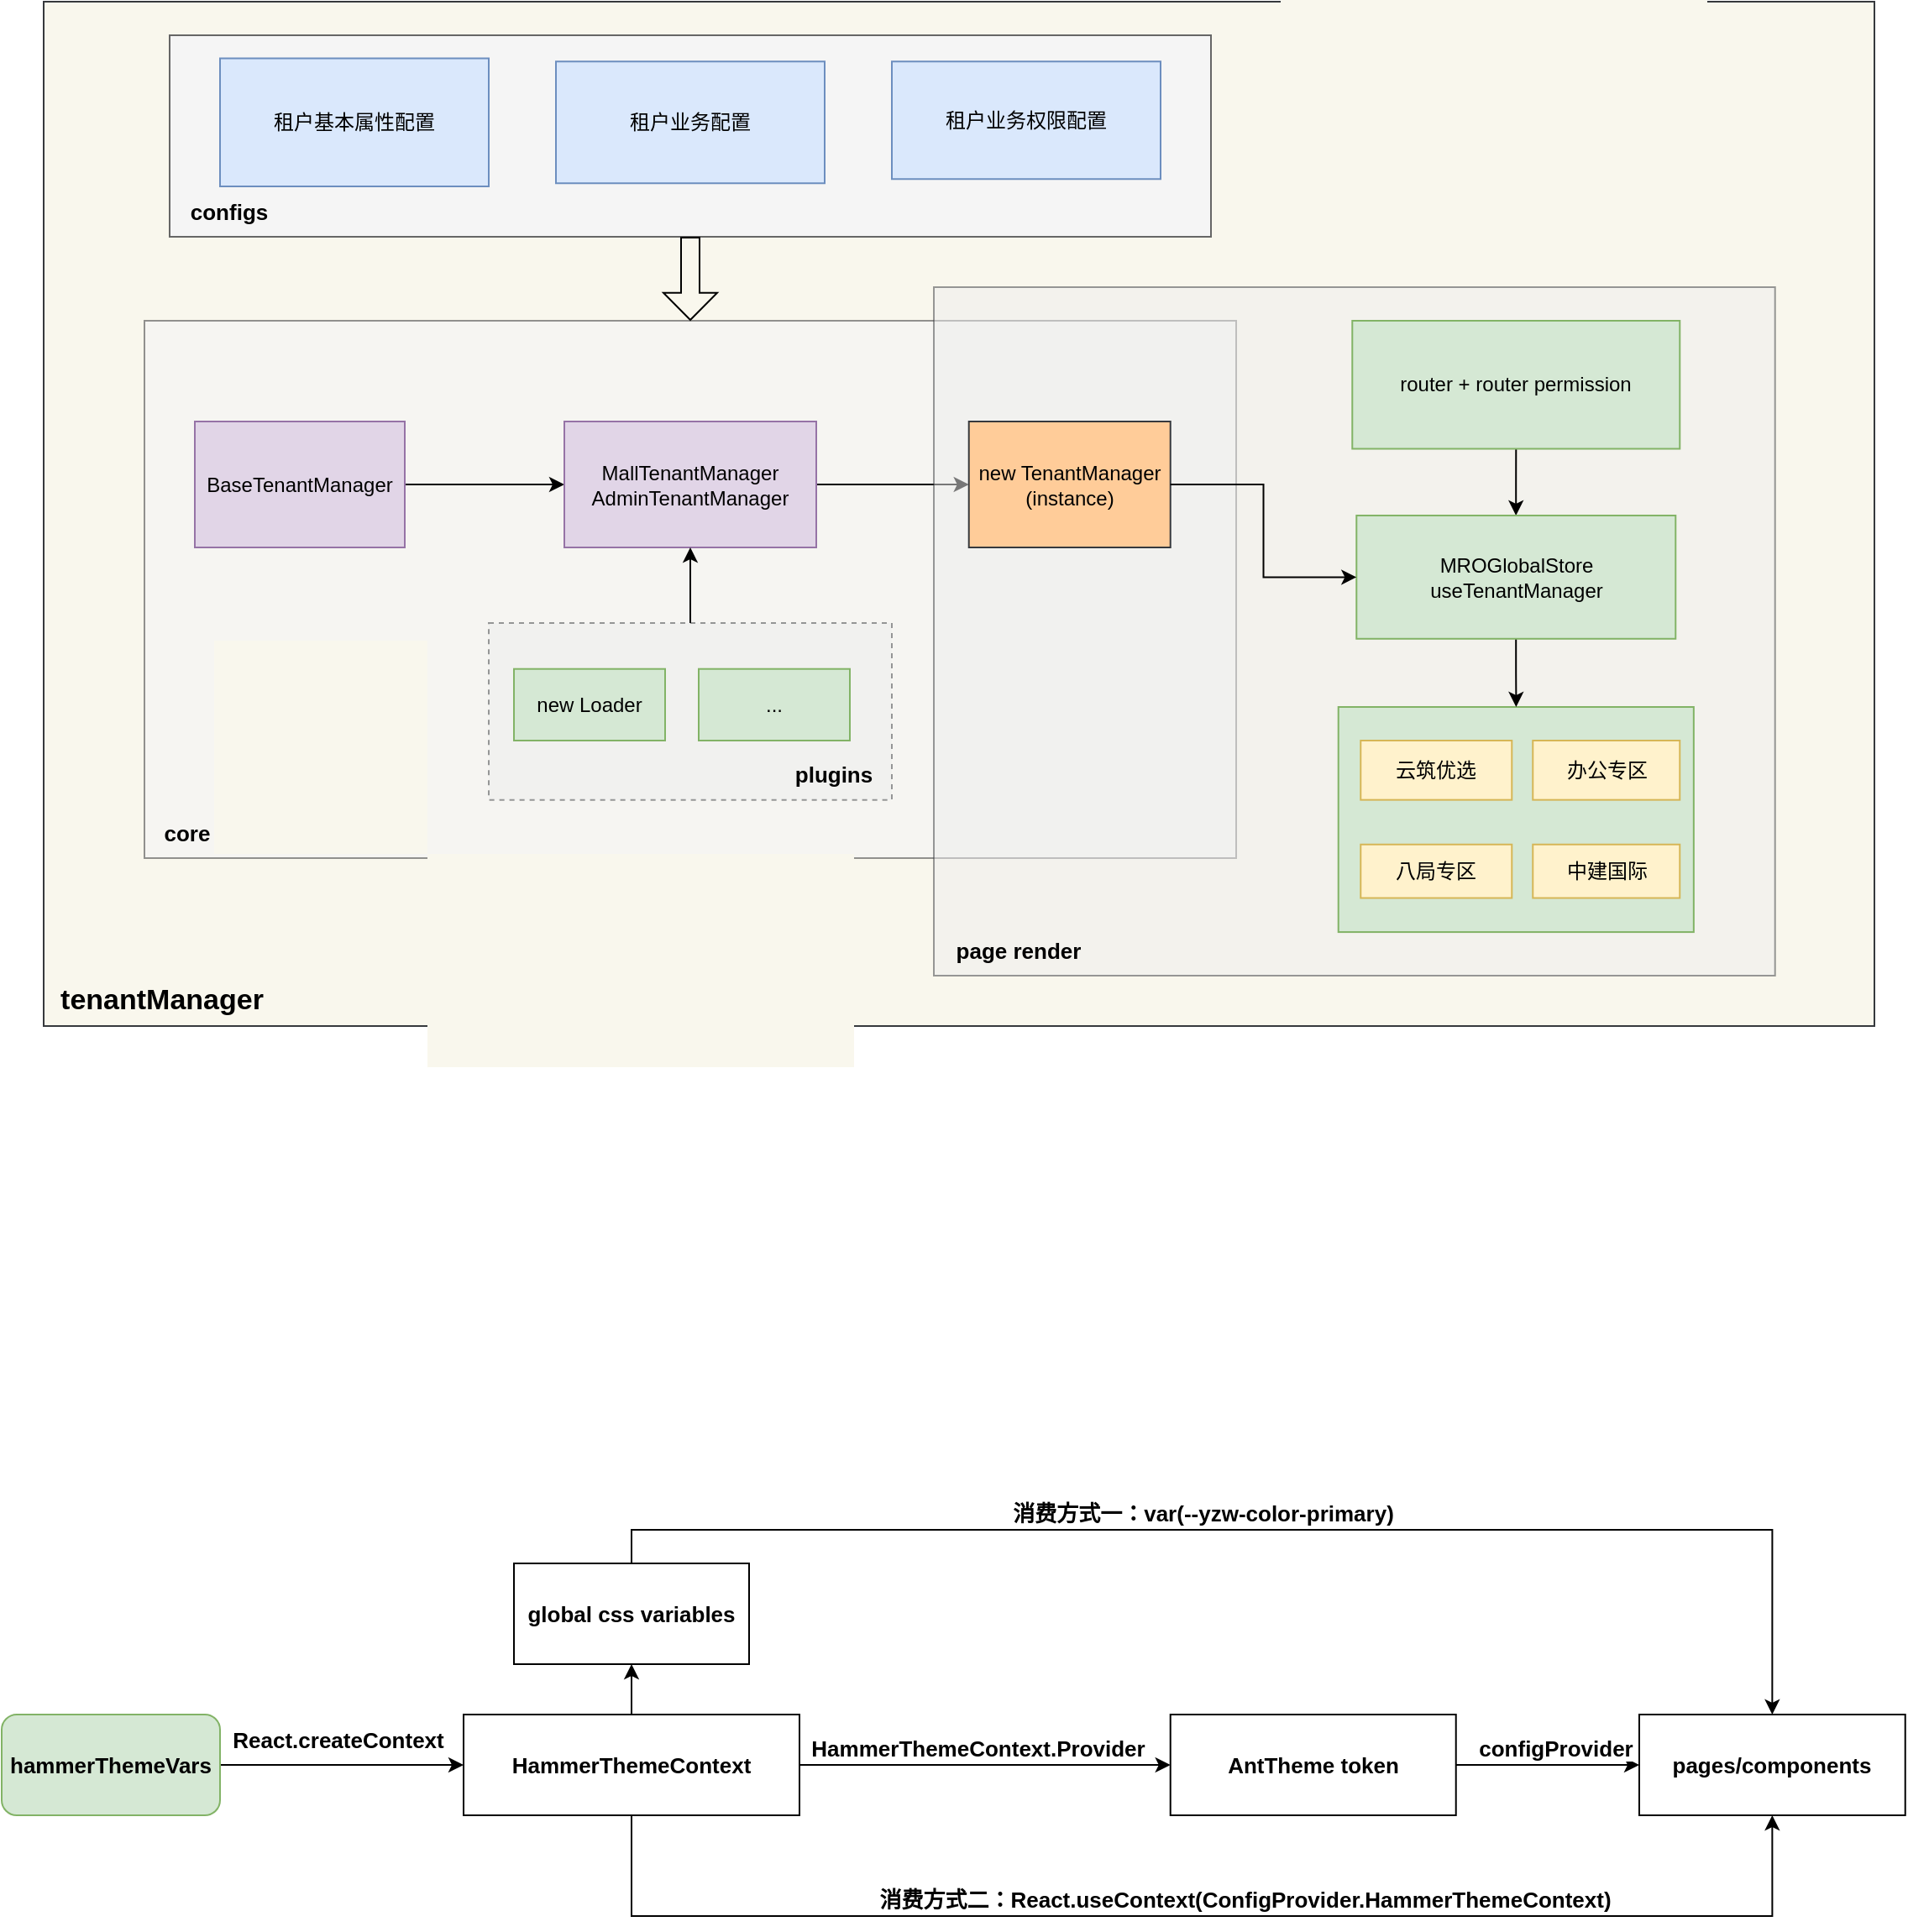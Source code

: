 <mxfile version="21.2.1" type="github" pages="3">
  <diagram id="aAYIiFsEhq0NpADb2_yu" name="tenantManger">
    <mxGraphModel dx="1434" dy="796" grid="1" gridSize="10" guides="1" tooltips="1" connect="1" arrows="1" fold="1" page="1" pageScale="1" pageWidth="2339" pageHeight="3300" math="0" shadow="0">
      <root>
        <mxCell id="0" />
        <mxCell id="1" parent="0" />
        <mxCell id="GXgyCc8vOvcXfKr6zjCS-19" value="" style="rounded=0;whiteSpace=wrap;html=1;fillColor=#f9f7ed;strokeColor=#36393d;" parent="1" vertex="1">
          <mxGeometry x="80" y="180" width="1090" height="610" as="geometry" />
        </mxCell>
        <mxCell id="GXgyCc8vOvcXfKr6zjCS-30" value="" style="rounded=0;whiteSpace=wrap;html=1;fillColor=#f5f5f5;fontColor=#333333;strokeColor=#666666;" parent="1" vertex="1">
          <mxGeometry x="155" y="200" width="620" height="120" as="geometry" />
        </mxCell>
        <mxCell id="GXgyCc8vOvcXfKr6zjCS-22" value="租户基本属性配置" style="rounded=0;whiteSpace=wrap;html=1;fillColor=#dae8fc;strokeColor=#6c8ebf;" parent="1" vertex="1">
          <mxGeometry x="185" y="213.75" width="160" height="76.25" as="geometry" />
        </mxCell>
        <mxCell id="GXgyCc8vOvcXfKr6zjCS-23" value="configs" style="text;html=1;align=center;verticalAlign=middle;resizable=0;points=[];autosize=1;strokeColor=none;fillColor=none;fontStyle=1;fontSize=13;" parent="1" vertex="1">
          <mxGeometry x="155" y="290" width="70" height="30" as="geometry" />
        </mxCell>
        <mxCell id="GXgyCc8vOvcXfKr6zjCS-24" value="租户业务配置" style="rounded=0;whiteSpace=wrap;html=1;fillColor=#dae8fc;strokeColor=#6c8ebf;" parent="1" vertex="1">
          <mxGeometry x="385" y="215.63" width="160" height="72.5" as="geometry" />
        </mxCell>
        <mxCell id="GXgyCc8vOvcXfKr6zjCS-26" value="" style="rounded=0;whiteSpace=wrap;html=1;fillColor=#f5f5f5;fontColor=#333333;strokeColor=#666666;opacity=70;" parent="1" vertex="1">
          <mxGeometry x="140" y="370" width="650" height="320" as="geometry" />
        </mxCell>
        <mxCell id="GXgyCc8vOvcXfKr6zjCS-31" style="edgeStyle=orthogonalEdgeStyle;rounded=0;orthogonalLoop=1;jettySize=auto;html=1;entryX=0;entryY=0.5;entryDx=0;entryDy=0;" parent="1" source="GXgyCc8vOvcXfKr6zjCS-27" target="GXgyCc8vOvcXfKr6zjCS-28" edge="1">
          <mxGeometry relative="1" as="geometry" />
        </mxCell>
        <mxCell id="GXgyCc8vOvcXfKr6zjCS-27" value="BaseTenantManager" style="rounded=0;whiteSpace=wrap;html=1;fillColor=#e1d5e7;strokeColor=#9673a6;" parent="1" vertex="1">
          <mxGeometry x="170" y="430" width="125" height="75" as="geometry" />
        </mxCell>
        <mxCell id="GXgyCc8vOvcXfKr6zjCS-32" style="edgeStyle=orthogonalEdgeStyle;rounded=0;orthogonalLoop=1;jettySize=auto;html=1;entryX=0;entryY=0.5;entryDx=0;entryDy=0;" parent="1" source="GXgyCc8vOvcXfKr6zjCS-28" target="GXgyCc8vOvcXfKr6zjCS-29" edge="1">
          <mxGeometry relative="1" as="geometry" />
        </mxCell>
        <mxCell id="GXgyCc8vOvcXfKr6zjCS-28" value="MallTenantManager&lt;br&gt;AdminTenantManager" style="rounded=0;whiteSpace=wrap;html=1;fillColor=#e1d5e7;strokeColor=#9673a6;" parent="1" vertex="1">
          <mxGeometry x="390" y="430" width="150" height="75" as="geometry" />
        </mxCell>
        <mxCell id="GXgyCc8vOvcXfKr6zjCS-25" value="租户业务权限配置" style="rounded=0;whiteSpace=wrap;html=1;fillColor=#dae8fc;strokeColor=#6c8ebf;" parent="1" vertex="1">
          <mxGeometry x="585" y="215.63" width="160" height="70" as="geometry" />
        </mxCell>
        <mxCell id="GXgyCc8vOvcXfKr6zjCS-33" value="core" style="text;html=1;align=center;verticalAlign=middle;resizable=0;points=[];autosize=1;strokeColor=none;fillColor=none;fontStyle=1;fontSize=13;" parent="1" vertex="1">
          <mxGeometry x="140" y="660" width="50" height="30" as="geometry" />
        </mxCell>
        <mxCell id="GXgyCc8vOvcXfKr6zjCS-35" value="tenantManager" style="text;html=1;align=center;verticalAlign=middle;resizable=0;points=[];autosize=1;strokeColor=none;fillColor=none;fontSize=17;fontStyle=1" parent="1" vertex="1">
          <mxGeometry x="80" y="760" width="140" height="30" as="geometry" />
        </mxCell>
        <mxCell id="GXgyCc8vOvcXfKr6zjCS-41" value="" style="shape=flexArrow;endArrow=classic;html=1;rounded=0;width=11;endSize=5.05;entryX=0.5;entryY=0;entryDx=0;entryDy=0;" parent="1" source="GXgyCc8vOvcXfKr6zjCS-30" target="GXgyCc8vOvcXfKr6zjCS-26" edge="1">
          <mxGeometry width="50" height="50" relative="1" as="geometry">
            <mxPoint x="450" y="360" as="sourcePoint" />
            <mxPoint x="440" y="390" as="targetPoint" />
          </mxGeometry>
        </mxCell>
        <mxCell id="GXgyCc8vOvcXfKr6zjCS-46" value="" style="rounded=0;whiteSpace=wrap;html=1;fontSize=12;fillColor=#eeeeee;strokeColor=#36393d;opacity=50;" parent="1" vertex="1">
          <mxGeometry x="610" y="350" width="500.86" height="410" as="geometry" />
        </mxCell>
        <mxCell id="GXgyCc8vOvcXfKr6zjCS-62" style="edgeStyle=orthogonalEdgeStyle;rounded=0;orthogonalLoop=1;jettySize=auto;html=1;exitX=0.5;exitY=1;exitDx=0;exitDy=0;fontSize=12;" parent="1" source="GXgyCc8vOvcXfKr6zjCS-52" target="GXgyCc8vOvcXfKr6zjCS-54" edge="1">
          <mxGeometry relative="1" as="geometry" />
        </mxCell>
        <mxCell id="GXgyCc8vOvcXfKr6zjCS-52" value="router + router permission" style="rounded=0;whiteSpace=wrap;html=1;fontSize=12;fillColor=#d5e8d4;strokeColor=#82b366;" parent="1" vertex="1">
          <mxGeometry x="859.14" y="370" width="195" height="76.25" as="geometry" />
        </mxCell>
        <mxCell id="GXgyCc8vOvcXfKr6zjCS-55" value="" style="rounded=0;whiteSpace=wrap;html=1;fontSize=12;fillColor=#d5e8d4;strokeColor=#82b366;" parent="1" vertex="1">
          <mxGeometry x="850.86" y="600" width="211.56" height="134.04" as="geometry" />
        </mxCell>
        <mxCell id="GXgyCc8vOvcXfKr6zjCS-56" value="云筑优选" style="rounded=0;whiteSpace=wrap;html=1;fontSize=12;fillColor=#fff2cc;strokeColor=#d6b656;" parent="1" vertex="1">
          <mxGeometry x="864.14" y="620" width="90" height="35.32" as="geometry" />
        </mxCell>
        <mxCell id="GXgyCc8vOvcXfKr6zjCS-57" value="八局专区" style="rounded=0;whiteSpace=wrap;html=1;fontSize=12;fillColor=#fff2cc;strokeColor=#d6b656;" parent="1" vertex="1">
          <mxGeometry x="864.14" y="681.88" width="90" height="31.88" as="geometry" />
        </mxCell>
        <mxCell id="GXgyCc8vOvcXfKr6zjCS-58" value="办公专区" style="rounded=0;whiteSpace=wrap;html=1;fontSize=12;fillColor=#fff2cc;strokeColor=#d6b656;" parent="1" vertex="1">
          <mxGeometry x="966.64" y="620" width="87.5" height="35.32" as="geometry" />
        </mxCell>
        <mxCell id="GXgyCc8vOvcXfKr6zjCS-63" style="edgeStyle=orthogonalEdgeStyle;rounded=0;orthogonalLoop=1;jettySize=auto;html=1;fontSize=12;" parent="1" source="GXgyCc8vOvcXfKr6zjCS-54" target="GXgyCc8vOvcXfKr6zjCS-55" edge="1">
          <mxGeometry relative="1" as="geometry" />
        </mxCell>
        <mxCell id="GXgyCc8vOvcXfKr6zjCS-54" value="MROGlobalStore&lt;br&gt;useTenantManager" style="rounded=0;whiteSpace=wrap;html=1;fontSize=12;fillColor=#d5e8d4;strokeColor=#82b366;" parent="1" vertex="1">
          <mxGeometry x="861.64" y="485.98" width="190" height="73.41" as="geometry" />
        </mxCell>
        <mxCell id="GXgyCc8vOvcXfKr6zjCS-64" value="中建国际" style="rounded=0;whiteSpace=wrap;html=1;fontSize=12;fillColor=#fff2cc;strokeColor=#d6b656;" parent="1" vertex="1">
          <mxGeometry x="966.64" y="681.88" width="87.5" height="31.88" as="geometry" />
        </mxCell>
        <mxCell id="GXgyCc8vOvcXfKr6zjCS-68" value="page render" style="text;html=1;align=center;verticalAlign=middle;resizable=0;points=[];autosize=1;strokeColor=none;fillColor=none;fontSize=13;fontStyle=1" parent="1" vertex="1">
          <mxGeometry x="610" y="730" width="100" height="30" as="geometry" />
        </mxCell>
        <mxCell id="GXgyCc8vOvcXfKr6zjCS-29" value="new TenantManager (instance)" style="rounded=0;whiteSpace=wrap;html=1;fillColor=#ffcc99;strokeColor=#36393d;" parent="1" vertex="1">
          <mxGeometry x="630.86" y="430" width="120" height="75" as="geometry" />
        </mxCell>
        <mxCell id="GXgyCc8vOvcXfKr6zjCS-72" style="edgeStyle=orthogonalEdgeStyle;rounded=0;orthogonalLoop=1;jettySize=auto;html=1;fontSize=13;" parent="1" source="GXgyCc8vOvcXfKr6zjCS-29" target="GXgyCc8vOvcXfKr6zjCS-54" edge="1">
          <mxGeometry relative="1" as="geometry" />
        </mxCell>
        <mxCell id="Wlwgpb2cPEbc9Rwz6Hug-1" style="edgeStyle=orthogonalEdgeStyle;rounded=0;orthogonalLoop=1;jettySize=auto;html=1;entryX=0.5;entryY=1;entryDx=0;entryDy=0;" parent="1" source="GXgyCc8vOvcXfKr6zjCS-76" target="GXgyCc8vOvcXfKr6zjCS-28" edge="1">
          <mxGeometry relative="1" as="geometry" />
        </mxCell>
        <mxCell id="GXgyCc8vOvcXfKr6zjCS-76" value="" style="rounded=0;whiteSpace=wrap;html=1;dashed=1;fontSize=13;opacity=50;fillColor=#eeeeee;strokeColor=#36393d;" parent="1" vertex="1">
          <mxGeometry x="345" y="550" width="240" height="105.32" as="geometry" />
        </mxCell>
        <mxCell id="GXgyCc8vOvcXfKr6zjCS-38" value="new Loader" style="rounded=0;whiteSpace=wrap;html=1;fillColor=#d5e8d4;strokeColor=#82b366;" parent="1" vertex="1">
          <mxGeometry x="360" y="577.35" width="90" height="42.65" as="geometry" />
        </mxCell>
        <mxCell id="GXgyCc8vOvcXfKr6zjCS-77" value="plugins" style="text;html=1;align=center;verticalAlign=middle;resizable=0;points=[];autosize=1;strokeColor=none;fillColor=none;fontSize=13;fontStyle=1" parent="1" vertex="1">
          <mxGeometry x="515" y="625.32" width="70" height="30" as="geometry" />
        </mxCell>
        <mxCell id="Wlwgpb2cPEbc9Rwz6Hug-2" value="..." style="rounded=0;whiteSpace=wrap;html=1;fillColor=#d5e8d4;strokeColor=#82b366;" parent="1" vertex="1">
          <mxGeometry x="470" y="577.35" width="90" height="42.65" as="geometry" />
        </mxCell>
        <mxCell id="JO-ryfBnULlByDA7Q8-5-3" style="rounded=0;orthogonalLoop=1;jettySize=auto;html=1;edgeStyle=orthogonalEdgeStyle;fontStyle=1;fontSize=13;" parent="1" source="JO-ryfBnULlByDA7Q8-5-1" target="JO-ryfBnULlByDA7Q8-5-2" edge="1">
          <mxGeometry relative="1" as="geometry" />
        </mxCell>
        <mxCell id="JO-ryfBnULlByDA7Q8-5-1" value="hammerThemeVars" style="rounded=1;whiteSpace=wrap;html=1;fillColor=#d5e8d4;strokeColor=#82b366;fontStyle=1;fontSize=13;" parent="1" vertex="1">
          <mxGeometry x="55" y="1200" width="130" height="60" as="geometry" />
        </mxCell>
        <mxCell id="JO-ryfBnULlByDA7Q8-5-5" style="rounded=0;orthogonalLoop=1;jettySize=auto;html=1;edgeStyle=orthogonalEdgeStyle;fontStyle=1;fontSize=13;" parent="1" source="JO-ryfBnULlByDA7Q8-5-2" target="JO-ryfBnULlByDA7Q8-5-4" edge="1">
          <mxGeometry relative="1" as="geometry" />
        </mxCell>
        <mxCell id="JO-ryfBnULlByDA7Q8-5-8" value="HammerThemeContext.Provider" style="edgeLabel;html=1;align=center;verticalAlign=middle;resizable=0;points=[];fontStyle=1;fontSize=13;" parent="JO-ryfBnULlByDA7Q8-5-5" vertex="1" connectable="0">
          <mxGeometry x="-0.037" y="4" relative="1" as="geometry">
            <mxPoint x="-1" y="-6" as="offset" />
          </mxGeometry>
        </mxCell>
        <mxCell id="JO-ryfBnULlByDA7Q8-5-33" style="edgeStyle=orthogonalEdgeStyle;rounded=0;orthogonalLoop=1;jettySize=auto;html=1;fontSize=13;startArrow=none;startFill=0;elbow=vertical;fontStyle=1" parent="1" source="JO-ryfBnULlByDA7Q8-5-2" target="JO-ryfBnULlByDA7Q8-5-32" edge="1">
          <mxGeometry relative="1" as="geometry" />
        </mxCell>
        <mxCell id="JO-ryfBnULlByDA7Q8-5-36" style="edgeStyle=orthogonalEdgeStyle;rounded=0;orthogonalLoop=1;jettySize=auto;html=1;fontSize=13;startArrow=none;startFill=0;elbow=vertical;fontStyle=1;entryX=0.5;entryY=1;entryDx=0;entryDy=0;" parent="1" source="JO-ryfBnULlByDA7Q8-5-2" target="JO-ryfBnULlByDA7Q8-5-6" edge="1">
          <mxGeometry relative="1" as="geometry">
            <mxPoint x="1122" y="1260" as="targetPoint" />
            <Array as="points">
              <mxPoint x="430" y="1320" />
              <mxPoint x="1109" y="1320" />
            </Array>
          </mxGeometry>
        </mxCell>
        <mxCell id="JO-ryfBnULlByDA7Q8-5-37" value="消费方式二：React.useContext(ConfigProvider.HammerThemeContext)" style="edgeLabel;html=1;align=center;verticalAlign=middle;resizable=0;points=[];fontSize=13;fontStyle=1" parent="JO-ryfBnULlByDA7Q8-5-36" vertex="1" connectable="0">
          <mxGeometry x="-0.063" y="-2" relative="1" as="geometry">
            <mxPoint x="50" y="-12" as="offset" />
          </mxGeometry>
        </mxCell>
        <mxCell id="JO-ryfBnULlByDA7Q8-5-2" value="HammerThemeContext" style="rounded=0;whiteSpace=wrap;html=1;fontStyle=1;fontSize=13;" parent="1" vertex="1">
          <mxGeometry x="330" y="1200" width="200" height="60" as="geometry" />
        </mxCell>
        <mxCell id="JO-ryfBnULlByDA7Q8-5-7" style="rounded=0;orthogonalLoop=1;jettySize=auto;html=1;edgeStyle=orthogonalEdgeStyle;fontStyle=1;fontSize=13;" parent="1" source="JO-ryfBnULlByDA7Q8-5-4" target="JO-ryfBnULlByDA7Q8-5-6" edge="1">
          <mxGeometry relative="1" as="geometry" />
        </mxCell>
        <mxCell id="JO-ryfBnULlByDA7Q8-5-9" value="configProvider" style="edgeLabel;html=1;align=center;verticalAlign=middle;resizable=0;points=[];fontStyle=1;fontSize=13;" parent="JO-ryfBnULlByDA7Q8-5-7" vertex="1" connectable="0">
          <mxGeometry x="-0.327" y="1" relative="1" as="geometry">
            <mxPoint x="22" y="-9" as="offset" />
          </mxGeometry>
        </mxCell>
        <mxCell id="JO-ryfBnULlByDA7Q8-5-4" value="AntTheme token" style="rounded=0;whiteSpace=wrap;html=1;fontStyle=1;fontSize=13;" parent="1" vertex="1">
          <mxGeometry x="750.86" y="1200" width="170" height="60" as="geometry" />
        </mxCell>
        <mxCell id="JO-ryfBnULlByDA7Q8-5-6" value="pages/components" style="rounded=0;whiteSpace=wrap;html=1;fontStyle=1;fontSize=13;" parent="1" vertex="1">
          <mxGeometry x="1030" y="1200" width="158.36" height="60" as="geometry" />
        </mxCell>
        <mxCell id="JO-ryfBnULlByDA7Q8-5-34" style="edgeStyle=orthogonalEdgeStyle;rounded=0;orthogonalLoop=1;jettySize=auto;html=1;entryX=0.5;entryY=0;entryDx=0;entryDy=0;fontSize=13;startArrow=none;startFill=0;elbow=vertical;fontStyle=1" parent="1" source="JO-ryfBnULlByDA7Q8-5-32" target="JO-ryfBnULlByDA7Q8-5-6" edge="1">
          <mxGeometry relative="1" as="geometry">
            <Array as="points">
              <mxPoint x="430" y="1090" />
              <mxPoint x="1109" y="1090" />
            </Array>
          </mxGeometry>
        </mxCell>
        <mxCell id="JO-ryfBnULlByDA7Q8-5-38" value="消费方式一：var(--yzw-color-primary)" style="edgeLabel;html=1;align=center;verticalAlign=middle;resizable=0;points=[];fontSize=13;fontStyle=1" parent="JO-ryfBnULlByDA7Q8-5-34" vertex="1" connectable="0">
          <mxGeometry x="-0.488" y="3" relative="1" as="geometry">
            <mxPoint x="153" y="-7" as="offset" />
          </mxGeometry>
        </mxCell>
        <mxCell id="JO-ryfBnULlByDA7Q8-5-32" value="global css variables" style="rounded=0;whiteSpace=wrap;html=1;fontStyle=1;fontSize=13;" parent="1" vertex="1">
          <mxGeometry x="360" y="1110" width="140" height="60" as="geometry" />
        </mxCell>
        <mxCell id="onrq1OypU6LE9D-NkZ2a-1" value="React.createContext" style="text;html=1;align=center;verticalAlign=middle;resizable=0;points=[];autosize=1;strokeColor=none;fillColor=none;fontStyle=1;fontSize=13;" parent="1" vertex="1">
          <mxGeometry x="180" y="1200" width="150" height="30" as="geometry" />
        </mxCell>
      </root>
    </mxGraphModel>
  </diagram>
  <diagram id="SAoAoQRsERM2bf48O6ZD" name="globalstore">
    <mxGraphModel dx="1434" dy="796" grid="1" gridSize="10" guides="1" tooltips="1" connect="1" arrows="1" fold="1" page="1" pageScale="1" pageWidth="2339" pageHeight="3300" math="0" shadow="0">
      <root>
        <mxCell id="0" />
        <mxCell id="1" parent="0" />
        <mxCell id="HfodSYz1MGgp3rjWl605-46" value="" style="rounded=0;whiteSpace=wrap;html=1;fontSize=13;fontStyle=1;fillColor=#d5e8d4;strokeColor=#82b366;" parent="1" vertex="1">
          <mxGeometry x="790" y="422.5" width="240" height="515" as="geometry" />
        </mxCell>
        <mxCell id="HfodSYz1MGgp3rjWl605-51" style="edgeStyle=orthogonalEdgeStyle;rounded=0;orthogonalLoop=1;jettySize=auto;html=1;entryX=0;entryY=0.096;entryDx=0;entryDy=0;entryPerimeter=0;fontSize=13;fontColor=#006600;" parent="1" source="HfodSYz1MGgp3rjWl605-1" target="HfodSYz1MGgp3rjWl605-29" edge="1">
          <mxGeometry relative="1" as="geometry" />
        </mxCell>
        <mxCell id="HfodSYz1MGgp3rjWl605-1" value="UserContextConstructor" style="rounded=0;whiteSpace=wrap;html=1;fontSize=13;fontStyle=1;fillColor=#dae8fc;strokeColor=#6c8ebf;" parent="1" vertex="1">
          <mxGeometry x="200" y="440" width="210" height="60" as="geometry" />
        </mxCell>
        <mxCell id="HfodSYz1MGgp3rjWl605-4" value="userContext&lt;br&gt;useUserContext" style="rounded=0;whiteSpace=wrap;html=1;fontSize=13;fontStyle=1;fillColor=#fff2cc;strokeColor=#d6b656;" parent="1" vertex="1">
          <mxGeometry x="830" y="450" width="160" height="60" as="geometry" />
        </mxCell>
        <mxCell id="HfodSYz1MGgp3rjWl605-37" style="edgeStyle=orthogonalEdgeStyle;rounded=0;orthogonalLoop=1;jettySize=auto;html=1;entryX=0;entryY=0.269;entryDx=0;entryDy=0;entryPerimeter=0;fontSize=13;fontColor=#006600;fontStyle=1" parent="1" source="HfodSYz1MGgp3rjWl605-11" target="HfodSYz1MGgp3rjWl605-29" edge="1">
          <mxGeometry relative="1" as="geometry" />
        </mxCell>
        <mxCell id="HfodSYz1MGgp3rjWl605-11" value="TenantManagerConstructor" style="rounded=0;whiteSpace=wrap;html=1;fontSize=13;fontStyle=1;fillColor=#dae8fc;strokeColor=#6c8ebf;" parent="1" vertex="1">
          <mxGeometry x="200" y="530" width="210" height="60" as="geometry" />
        </mxCell>
        <mxCell id="HfodSYz1MGgp3rjWl605-12" value="tenantManager&lt;br&gt;useTenantManager" style="rounded=0;whiteSpace=wrap;html=1;fontSize=13;fontStyle=1;fillColor=#fff2cc;strokeColor=#d6b656;" parent="1" vertex="1">
          <mxGeometry x="830" y="550" width="160" height="60" as="geometry" />
        </mxCell>
        <mxCell id="HfodSYz1MGgp3rjWl605-14" value="new&amp;nbsp;TenantManagerConstructor()" style="text;html=1;align=center;verticalAlign=middle;resizable=0;points=[];autosize=1;strokeColor=none;fillColor=none;fontSize=13;fontColor=#006600;fontStyle=1" parent="1" vertex="1">
          <mxGeometry x="420" y="530" width="230" height="30" as="geometry" />
        </mxCell>
        <mxCell id="HfodSYz1MGgp3rjWl605-39" style="edgeStyle=orthogonalEdgeStyle;rounded=0;orthogonalLoop=1;jettySize=auto;html=1;entryX=-0.005;entryY=0.442;entryDx=0;entryDy=0;entryPerimeter=0;fontSize=13;fontColor=#006600;fontStyle=1" parent="1" source="HfodSYz1MGgp3rjWl605-15" target="HfodSYz1MGgp3rjWl605-29" edge="1">
          <mxGeometry relative="1" as="geometry" />
        </mxCell>
        <mxCell id="HfodSYz1MGgp3rjWl605-15" value="PermissionManagerConstructor" style="rounded=0;whiteSpace=wrap;html=1;fontSize=13;fontStyle=1;fillColor=#dae8fc;strokeColor=#6c8ebf;" parent="1" vertex="1">
          <mxGeometry x="200" y="620" width="210" height="60" as="geometry" />
        </mxCell>
        <mxCell id="HfodSYz1MGgp3rjWl605-16" value="permissionManager&lt;br&gt;usePermissionManager" style="rounded=0;whiteSpace=wrap;html=1;fontSize=13;fontStyle=1;fillColor=#fff2cc;strokeColor=#d6b656;" parent="1" vertex="1">
          <mxGeometry x="830" y="650" width="160" height="60" as="geometry" />
        </mxCell>
        <mxCell id="HfodSYz1MGgp3rjWl605-18" value="new&amp;nbsp;PermissionManagerConstructor()" style="text;html=1;align=center;verticalAlign=middle;resizable=0;points=[];autosize=1;strokeColor=none;fillColor=none;fontSize=13;fontColor=#006600;fontStyle=1" parent="1" vertex="1">
          <mxGeometry x="400" y="620" width="260" height="30" as="geometry" />
        </mxCell>
        <mxCell id="HfodSYz1MGgp3rjWl605-34" style="edgeStyle=orthogonalEdgeStyle;rounded=0;orthogonalLoop=1;jettySize=auto;html=1;entryX=0.005;entryY=0.617;entryDx=0;entryDy=0;entryPerimeter=0;fontSize=13;fontColor=#006600;fontStyle=1" parent="1" source="HfodSYz1MGgp3rjWl605-20" target="HfodSYz1MGgp3rjWl605-29" edge="1">
          <mxGeometry relative="1" as="geometry" />
        </mxCell>
        <mxCell id="HfodSYz1MGgp3rjWl605-20" value="ProjectManagerConstructor" style="rounded=0;whiteSpace=wrap;html=1;fontSize=13;fontStyle=1;fillColor=#dae8fc;strokeColor=#6c8ebf;" parent="1" vertex="1">
          <mxGeometry x="200" y="710" width="210" height="60" as="geometry" />
        </mxCell>
        <mxCell id="HfodSYz1MGgp3rjWl605-21" value="projectManager&lt;br&gt;useProjectManager" style="rounded=0;whiteSpace=wrap;html=1;fontSize=13;fontStyle=1;fillColor=#fff2cc;strokeColor=#d6b656;" parent="1" vertex="1">
          <mxGeometry x="830" y="740" width="160" height="60" as="geometry" />
        </mxCell>
        <mxCell id="HfodSYz1MGgp3rjWl605-23" value="new&amp;nbsp;ProjectManagerConstructor()" style="text;html=1;align=center;verticalAlign=middle;resizable=0;points=[];autosize=1;strokeColor=none;fillColor=none;fontSize=13;fontColor=#006600;fontStyle=1" parent="1" vertex="1">
          <mxGeometry x="415" y="710" width="230" height="30" as="geometry" />
        </mxCell>
        <mxCell id="HfodSYz1MGgp3rjWl605-43" style="edgeStyle=orthogonalEdgeStyle;rounded=0;orthogonalLoop=1;jettySize=auto;html=1;entryX=0;entryY=0.769;entryDx=0;entryDy=0;entryPerimeter=0;fontSize=13;fontColor=#006600;fontStyle=1" parent="1" source="HfodSYz1MGgp3rjWl605-27" target="HfodSYz1MGgp3rjWl605-29" edge="1">
          <mxGeometry relative="1" as="geometry" />
        </mxCell>
        <mxCell id="HfodSYz1MGgp3rjWl605-27" value="cartContextUtil" style="rounded=0;whiteSpace=wrap;html=1;fontSize=13;fontStyle=1;fillColor=#dae8fc;strokeColor=#6c8ebf;" parent="1" vertex="1">
          <mxGeometry x="200" y="790" width="210" height="60" as="geometry" />
        </mxCell>
        <mxCell id="HfodSYz1MGgp3rjWl605-42" style="edgeStyle=orthogonalEdgeStyle;rounded=0;orthogonalLoop=1;jettySize=auto;html=1;entryX=0;entryY=0.923;entryDx=0;entryDy=0;entryPerimeter=0;fontSize=13;fontColor=#006600;fontStyle=1" parent="1" source="HfodSYz1MGgp3rjWl605-28" target="HfodSYz1MGgp3rjWl605-29" edge="1">
          <mxGeometry relative="1" as="geometry" />
        </mxCell>
        <mxCell id="HfodSYz1MGgp3rjWl605-28" value="..." style="rounded=0;whiteSpace=wrap;html=1;fontSize=13;fontStyle=1;fillColor=#dae8fc;strokeColor=#6c8ebf;" parent="1" vertex="1">
          <mxGeometry x="200" y="870" width="210" height="60" as="geometry" />
        </mxCell>
        <mxCell id="HfodSYz1MGgp3rjWl605-53" style="edgeStyle=orthogonalEdgeStyle;rounded=0;orthogonalLoop=1;jettySize=auto;html=1;entryX=0;entryY=0.5;entryDx=0;entryDy=0;fontSize=13;fontColor=#006600;" parent="1" source="HfodSYz1MGgp3rjWl605-29" target="HfodSYz1MGgp3rjWl605-46" edge="1">
          <mxGeometry relative="1" as="geometry" />
        </mxCell>
        <mxCell id="HfodSYz1MGgp3rjWl605-29" value="Valtio" style="rounded=0;whiteSpace=wrap;html=1;fontSize=13;fontStyle=1;fillColor=#e1d5e7;strokeColor=#9673a6;" parent="1" vertex="1">
          <mxGeometry x="650" y="420" width="100" height="520" as="geometry" />
        </mxCell>
        <mxCell id="HfodSYz1MGgp3rjWl605-41" value="new&amp;nbsp;UserContextConstructor()" style="text;html=1;align=center;verticalAlign=middle;resizable=0;points=[];autosize=1;strokeColor=none;fillColor=none;fontSize=13;fontColor=#006600;fontStyle=1" parent="1" vertex="1">
          <mxGeometry x="420" y="440" width="210" height="30" as="geometry" />
        </mxCell>
        <mxCell id="HfodSYz1MGgp3rjWl605-44" value="cartContext&lt;br&gt;useCartContext" style="rounded=0;whiteSpace=wrap;html=1;fontSize=13;fontStyle=1;fillColor=#fff2cc;strokeColor=#d6b656;" parent="1" vertex="1">
          <mxGeometry x="830" y="840" width="160" height="60" as="geometry" />
        </mxCell>
        <mxCell id="HfodSYz1MGgp3rjWl605-56" value="mroGlobalStore" style="text;html=1;align=center;verticalAlign=middle;resizable=0;points=[];autosize=1;strokeColor=none;fillColor=none;fontSize=13;fontColor=#330000;fontStyle=1" parent="1" vertex="1">
          <mxGeometry x="850" y="937.5" width="120" height="30" as="geometry" />
        </mxCell>
      </root>
    </mxGraphModel>
  </diagram>
  <diagram id="GsIj9Ki6hcz4fqUlxzuc" name="第 3 页">
    <mxGraphModel dx="1434" dy="796" grid="1" gridSize="10" guides="1" tooltips="1" connect="1" arrows="1" fold="1" page="1" pageScale="1" pageWidth="2339" pageHeight="3300" math="0" shadow="0">
      <root>
        <mxCell id="0" />
        <mxCell id="1" parent="0" />
      </root>
    </mxGraphModel>
  </diagram>
</mxfile>
